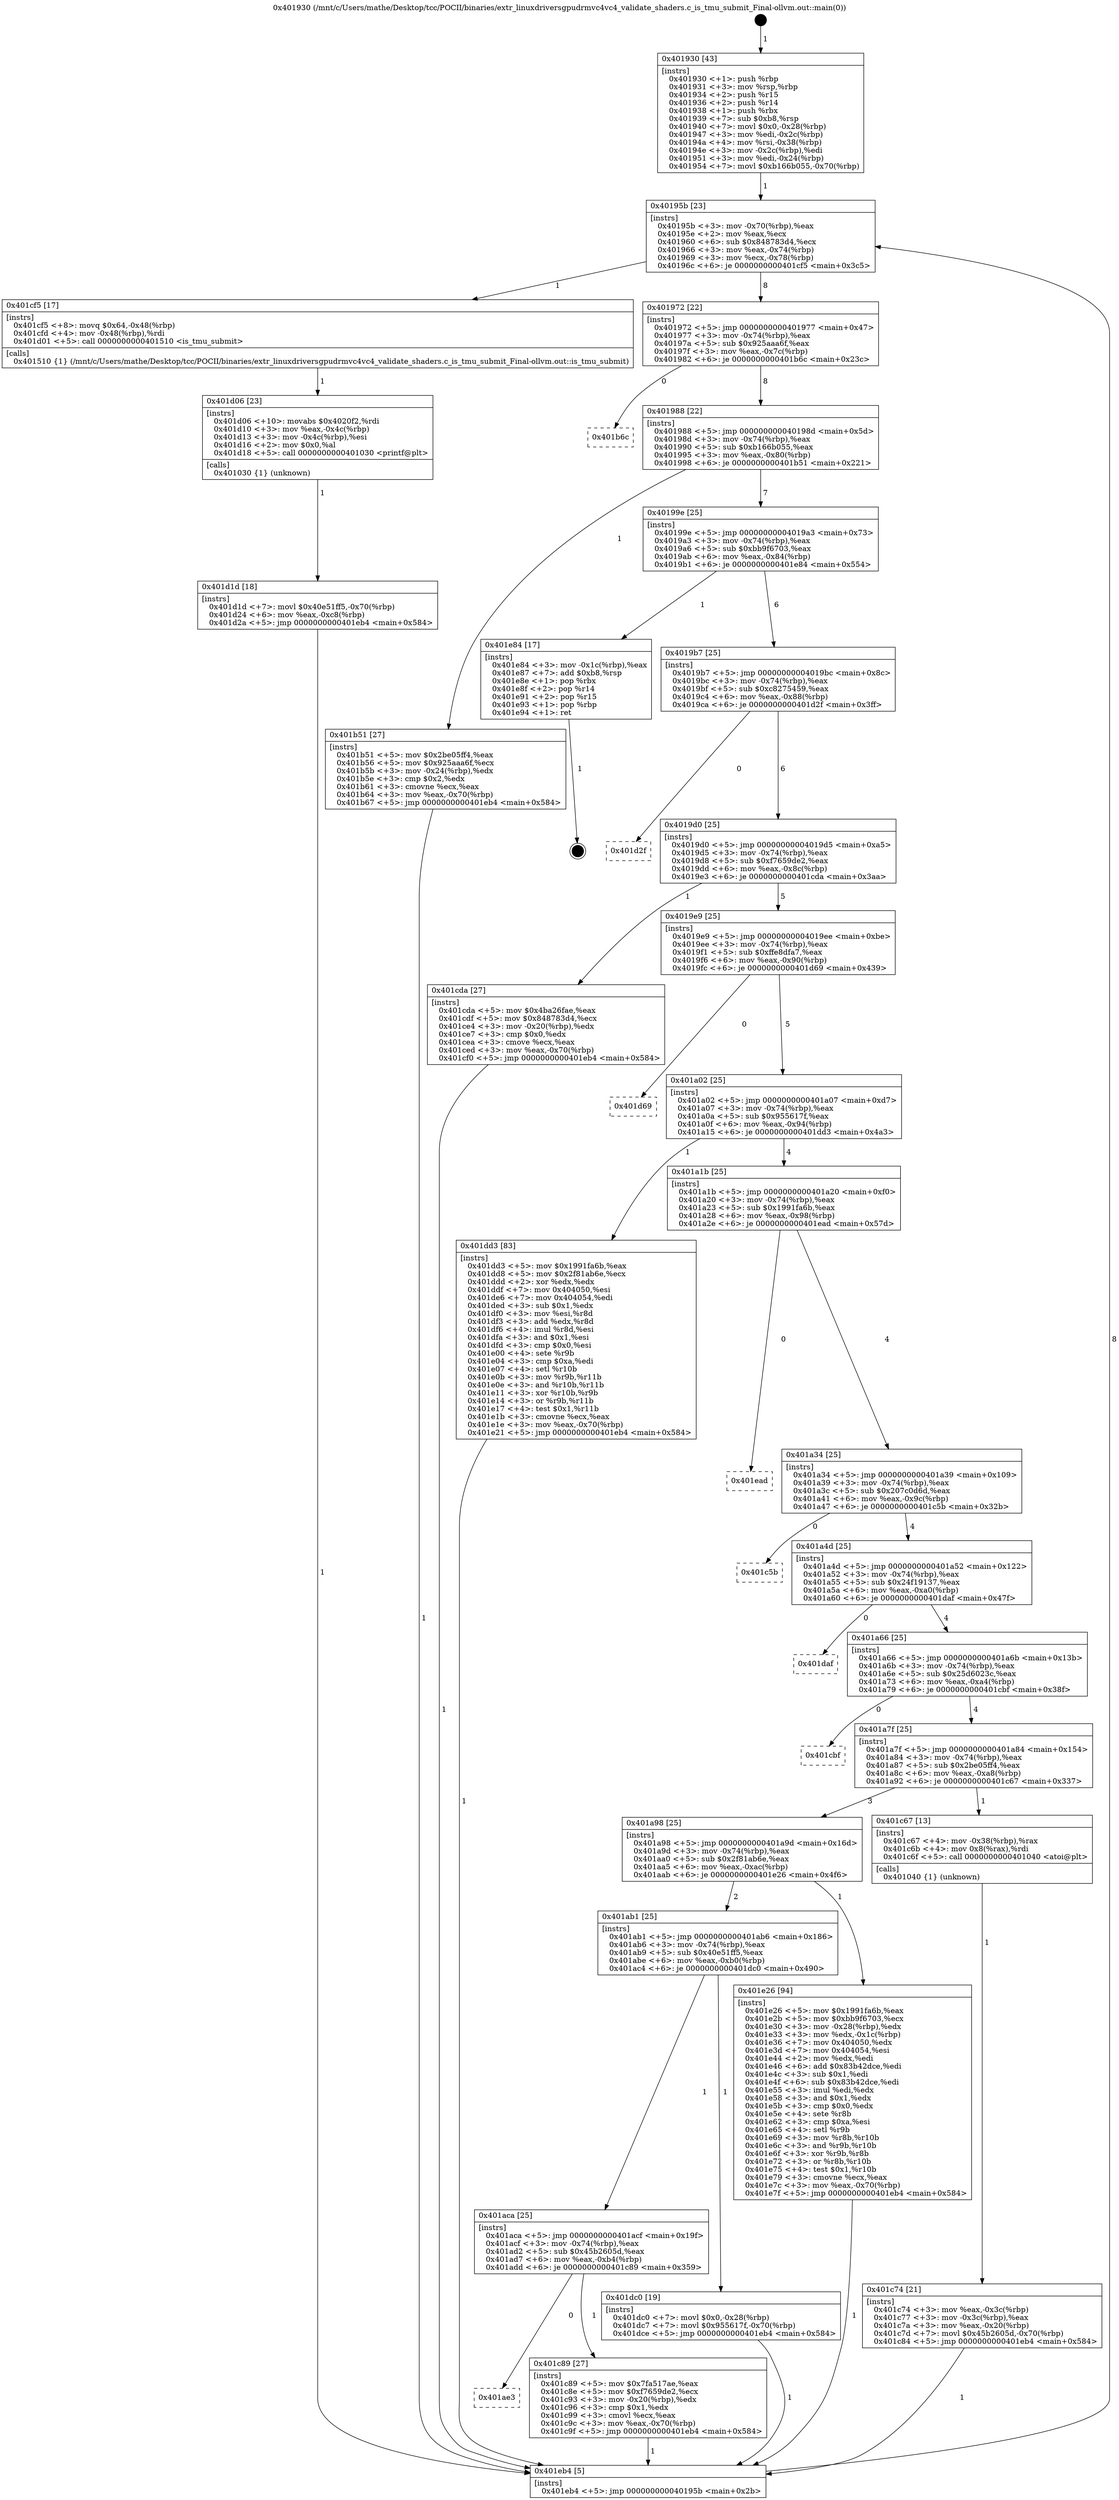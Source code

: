 digraph "0x401930" {
  label = "0x401930 (/mnt/c/Users/mathe/Desktop/tcc/POCII/binaries/extr_linuxdriversgpudrmvc4vc4_validate_shaders.c_is_tmu_submit_Final-ollvm.out::main(0))"
  labelloc = "t"
  node[shape=record]

  Entry [label="",width=0.3,height=0.3,shape=circle,fillcolor=black,style=filled]
  "0x40195b" [label="{
     0x40195b [23]\l
     | [instrs]\l
     &nbsp;&nbsp;0x40195b \<+3\>: mov -0x70(%rbp),%eax\l
     &nbsp;&nbsp;0x40195e \<+2\>: mov %eax,%ecx\l
     &nbsp;&nbsp;0x401960 \<+6\>: sub $0x848783d4,%ecx\l
     &nbsp;&nbsp;0x401966 \<+3\>: mov %eax,-0x74(%rbp)\l
     &nbsp;&nbsp;0x401969 \<+3\>: mov %ecx,-0x78(%rbp)\l
     &nbsp;&nbsp;0x40196c \<+6\>: je 0000000000401cf5 \<main+0x3c5\>\l
  }"]
  "0x401cf5" [label="{
     0x401cf5 [17]\l
     | [instrs]\l
     &nbsp;&nbsp;0x401cf5 \<+8\>: movq $0x64,-0x48(%rbp)\l
     &nbsp;&nbsp;0x401cfd \<+4\>: mov -0x48(%rbp),%rdi\l
     &nbsp;&nbsp;0x401d01 \<+5\>: call 0000000000401510 \<is_tmu_submit\>\l
     | [calls]\l
     &nbsp;&nbsp;0x401510 \{1\} (/mnt/c/Users/mathe/Desktop/tcc/POCII/binaries/extr_linuxdriversgpudrmvc4vc4_validate_shaders.c_is_tmu_submit_Final-ollvm.out::is_tmu_submit)\l
  }"]
  "0x401972" [label="{
     0x401972 [22]\l
     | [instrs]\l
     &nbsp;&nbsp;0x401972 \<+5\>: jmp 0000000000401977 \<main+0x47\>\l
     &nbsp;&nbsp;0x401977 \<+3\>: mov -0x74(%rbp),%eax\l
     &nbsp;&nbsp;0x40197a \<+5\>: sub $0x925aaa6f,%eax\l
     &nbsp;&nbsp;0x40197f \<+3\>: mov %eax,-0x7c(%rbp)\l
     &nbsp;&nbsp;0x401982 \<+6\>: je 0000000000401b6c \<main+0x23c\>\l
  }"]
  Exit [label="",width=0.3,height=0.3,shape=circle,fillcolor=black,style=filled,peripheries=2]
  "0x401b6c" [label="{
     0x401b6c\l
  }", style=dashed]
  "0x401988" [label="{
     0x401988 [22]\l
     | [instrs]\l
     &nbsp;&nbsp;0x401988 \<+5\>: jmp 000000000040198d \<main+0x5d\>\l
     &nbsp;&nbsp;0x40198d \<+3\>: mov -0x74(%rbp),%eax\l
     &nbsp;&nbsp;0x401990 \<+5\>: sub $0xb166b055,%eax\l
     &nbsp;&nbsp;0x401995 \<+3\>: mov %eax,-0x80(%rbp)\l
     &nbsp;&nbsp;0x401998 \<+6\>: je 0000000000401b51 \<main+0x221\>\l
  }"]
  "0x401d1d" [label="{
     0x401d1d [18]\l
     | [instrs]\l
     &nbsp;&nbsp;0x401d1d \<+7\>: movl $0x40e51ff5,-0x70(%rbp)\l
     &nbsp;&nbsp;0x401d24 \<+6\>: mov %eax,-0xc8(%rbp)\l
     &nbsp;&nbsp;0x401d2a \<+5\>: jmp 0000000000401eb4 \<main+0x584\>\l
  }"]
  "0x401b51" [label="{
     0x401b51 [27]\l
     | [instrs]\l
     &nbsp;&nbsp;0x401b51 \<+5\>: mov $0x2be05ff4,%eax\l
     &nbsp;&nbsp;0x401b56 \<+5\>: mov $0x925aaa6f,%ecx\l
     &nbsp;&nbsp;0x401b5b \<+3\>: mov -0x24(%rbp),%edx\l
     &nbsp;&nbsp;0x401b5e \<+3\>: cmp $0x2,%edx\l
     &nbsp;&nbsp;0x401b61 \<+3\>: cmovne %ecx,%eax\l
     &nbsp;&nbsp;0x401b64 \<+3\>: mov %eax,-0x70(%rbp)\l
     &nbsp;&nbsp;0x401b67 \<+5\>: jmp 0000000000401eb4 \<main+0x584\>\l
  }"]
  "0x40199e" [label="{
     0x40199e [25]\l
     | [instrs]\l
     &nbsp;&nbsp;0x40199e \<+5\>: jmp 00000000004019a3 \<main+0x73\>\l
     &nbsp;&nbsp;0x4019a3 \<+3\>: mov -0x74(%rbp),%eax\l
     &nbsp;&nbsp;0x4019a6 \<+5\>: sub $0xbb9f6703,%eax\l
     &nbsp;&nbsp;0x4019ab \<+6\>: mov %eax,-0x84(%rbp)\l
     &nbsp;&nbsp;0x4019b1 \<+6\>: je 0000000000401e84 \<main+0x554\>\l
  }"]
  "0x401eb4" [label="{
     0x401eb4 [5]\l
     | [instrs]\l
     &nbsp;&nbsp;0x401eb4 \<+5\>: jmp 000000000040195b \<main+0x2b\>\l
  }"]
  "0x401930" [label="{
     0x401930 [43]\l
     | [instrs]\l
     &nbsp;&nbsp;0x401930 \<+1\>: push %rbp\l
     &nbsp;&nbsp;0x401931 \<+3\>: mov %rsp,%rbp\l
     &nbsp;&nbsp;0x401934 \<+2\>: push %r15\l
     &nbsp;&nbsp;0x401936 \<+2\>: push %r14\l
     &nbsp;&nbsp;0x401938 \<+1\>: push %rbx\l
     &nbsp;&nbsp;0x401939 \<+7\>: sub $0xb8,%rsp\l
     &nbsp;&nbsp;0x401940 \<+7\>: movl $0x0,-0x28(%rbp)\l
     &nbsp;&nbsp;0x401947 \<+3\>: mov %edi,-0x2c(%rbp)\l
     &nbsp;&nbsp;0x40194a \<+4\>: mov %rsi,-0x38(%rbp)\l
     &nbsp;&nbsp;0x40194e \<+3\>: mov -0x2c(%rbp),%edi\l
     &nbsp;&nbsp;0x401951 \<+3\>: mov %edi,-0x24(%rbp)\l
     &nbsp;&nbsp;0x401954 \<+7\>: movl $0xb166b055,-0x70(%rbp)\l
  }"]
  "0x401d06" [label="{
     0x401d06 [23]\l
     | [instrs]\l
     &nbsp;&nbsp;0x401d06 \<+10\>: movabs $0x4020f2,%rdi\l
     &nbsp;&nbsp;0x401d10 \<+3\>: mov %eax,-0x4c(%rbp)\l
     &nbsp;&nbsp;0x401d13 \<+3\>: mov -0x4c(%rbp),%esi\l
     &nbsp;&nbsp;0x401d16 \<+2\>: mov $0x0,%al\l
     &nbsp;&nbsp;0x401d18 \<+5\>: call 0000000000401030 \<printf@plt\>\l
     | [calls]\l
     &nbsp;&nbsp;0x401030 \{1\} (unknown)\l
  }"]
  "0x401e84" [label="{
     0x401e84 [17]\l
     | [instrs]\l
     &nbsp;&nbsp;0x401e84 \<+3\>: mov -0x1c(%rbp),%eax\l
     &nbsp;&nbsp;0x401e87 \<+7\>: add $0xb8,%rsp\l
     &nbsp;&nbsp;0x401e8e \<+1\>: pop %rbx\l
     &nbsp;&nbsp;0x401e8f \<+2\>: pop %r14\l
     &nbsp;&nbsp;0x401e91 \<+2\>: pop %r15\l
     &nbsp;&nbsp;0x401e93 \<+1\>: pop %rbp\l
     &nbsp;&nbsp;0x401e94 \<+1\>: ret\l
  }"]
  "0x4019b7" [label="{
     0x4019b7 [25]\l
     | [instrs]\l
     &nbsp;&nbsp;0x4019b7 \<+5\>: jmp 00000000004019bc \<main+0x8c\>\l
     &nbsp;&nbsp;0x4019bc \<+3\>: mov -0x74(%rbp),%eax\l
     &nbsp;&nbsp;0x4019bf \<+5\>: sub $0xc8275459,%eax\l
     &nbsp;&nbsp;0x4019c4 \<+6\>: mov %eax,-0x88(%rbp)\l
     &nbsp;&nbsp;0x4019ca \<+6\>: je 0000000000401d2f \<main+0x3ff\>\l
  }"]
  "0x401ae3" [label="{
     0x401ae3\l
  }", style=dashed]
  "0x401d2f" [label="{
     0x401d2f\l
  }", style=dashed]
  "0x4019d0" [label="{
     0x4019d0 [25]\l
     | [instrs]\l
     &nbsp;&nbsp;0x4019d0 \<+5\>: jmp 00000000004019d5 \<main+0xa5\>\l
     &nbsp;&nbsp;0x4019d5 \<+3\>: mov -0x74(%rbp),%eax\l
     &nbsp;&nbsp;0x4019d8 \<+5\>: sub $0xf7659de2,%eax\l
     &nbsp;&nbsp;0x4019dd \<+6\>: mov %eax,-0x8c(%rbp)\l
     &nbsp;&nbsp;0x4019e3 \<+6\>: je 0000000000401cda \<main+0x3aa\>\l
  }"]
  "0x401c89" [label="{
     0x401c89 [27]\l
     | [instrs]\l
     &nbsp;&nbsp;0x401c89 \<+5\>: mov $0x7fa517ae,%eax\l
     &nbsp;&nbsp;0x401c8e \<+5\>: mov $0xf7659de2,%ecx\l
     &nbsp;&nbsp;0x401c93 \<+3\>: mov -0x20(%rbp),%edx\l
     &nbsp;&nbsp;0x401c96 \<+3\>: cmp $0x1,%edx\l
     &nbsp;&nbsp;0x401c99 \<+3\>: cmovl %ecx,%eax\l
     &nbsp;&nbsp;0x401c9c \<+3\>: mov %eax,-0x70(%rbp)\l
     &nbsp;&nbsp;0x401c9f \<+5\>: jmp 0000000000401eb4 \<main+0x584\>\l
  }"]
  "0x401cda" [label="{
     0x401cda [27]\l
     | [instrs]\l
     &nbsp;&nbsp;0x401cda \<+5\>: mov $0x4ba26fae,%eax\l
     &nbsp;&nbsp;0x401cdf \<+5\>: mov $0x848783d4,%ecx\l
     &nbsp;&nbsp;0x401ce4 \<+3\>: mov -0x20(%rbp),%edx\l
     &nbsp;&nbsp;0x401ce7 \<+3\>: cmp $0x0,%edx\l
     &nbsp;&nbsp;0x401cea \<+3\>: cmove %ecx,%eax\l
     &nbsp;&nbsp;0x401ced \<+3\>: mov %eax,-0x70(%rbp)\l
     &nbsp;&nbsp;0x401cf0 \<+5\>: jmp 0000000000401eb4 \<main+0x584\>\l
  }"]
  "0x4019e9" [label="{
     0x4019e9 [25]\l
     | [instrs]\l
     &nbsp;&nbsp;0x4019e9 \<+5\>: jmp 00000000004019ee \<main+0xbe\>\l
     &nbsp;&nbsp;0x4019ee \<+3\>: mov -0x74(%rbp),%eax\l
     &nbsp;&nbsp;0x4019f1 \<+5\>: sub $0xffe8dfa7,%eax\l
     &nbsp;&nbsp;0x4019f6 \<+6\>: mov %eax,-0x90(%rbp)\l
     &nbsp;&nbsp;0x4019fc \<+6\>: je 0000000000401d69 \<main+0x439\>\l
  }"]
  "0x401aca" [label="{
     0x401aca [25]\l
     | [instrs]\l
     &nbsp;&nbsp;0x401aca \<+5\>: jmp 0000000000401acf \<main+0x19f\>\l
     &nbsp;&nbsp;0x401acf \<+3\>: mov -0x74(%rbp),%eax\l
     &nbsp;&nbsp;0x401ad2 \<+5\>: sub $0x45b2605d,%eax\l
     &nbsp;&nbsp;0x401ad7 \<+6\>: mov %eax,-0xb4(%rbp)\l
     &nbsp;&nbsp;0x401add \<+6\>: je 0000000000401c89 \<main+0x359\>\l
  }"]
  "0x401d69" [label="{
     0x401d69\l
  }", style=dashed]
  "0x401a02" [label="{
     0x401a02 [25]\l
     | [instrs]\l
     &nbsp;&nbsp;0x401a02 \<+5\>: jmp 0000000000401a07 \<main+0xd7\>\l
     &nbsp;&nbsp;0x401a07 \<+3\>: mov -0x74(%rbp),%eax\l
     &nbsp;&nbsp;0x401a0a \<+5\>: sub $0x955617f,%eax\l
     &nbsp;&nbsp;0x401a0f \<+6\>: mov %eax,-0x94(%rbp)\l
     &nbsp;&nbsp;0x401a15 \<+6\>: je 0000000000401dd3 \<main+0x4a3\>\l
  }"]
  "0x401dc0" [label="{
     0x401dc0 [19]\l
     | [instrs]\l
     &nbsp;&nbsp;0x401dc0 \<+7\>: movl $0x0,-0x28(%rbp)\l
     &nbsp;&nbsp;0x401dc7 \<+7\>: movl $0x955617f,-0x70(%rbp)\l
     &nbsp;&nbsp;0x401dce \<+5\>: jmp 0000000000401eb4 \<main+0x584\>\l
  }"]
  "0x401dd3" [label="{
     0x401dd3 [83]\l
     | [instrs]\l
     &nbsp;&nbsp;0x401dd3 \<+5\>: mov $0x1991fa6b,%eax\l
     &nbsp;&nbsp;0x401dd8 \<+5\>: mov $0x2f81ab6e,%ecx\l
     &nbsp;&nbsp;0x401ddd \<+2\>: xor %edx,%edx\l
     &nbsp;&nbsp;0x401ddf \<+7\>: mov 0x404050,%esi\l
     &nbsp;&nbsp;0x401de6 \<+7\>: mov 0x404054,%edi\l
     &nbsp;&nbsp;0x401ded \<+3\>: sub $0x1,%edx\l
     &nbsp;&nbsp;0x401df0 \<+3\>: mov %esi,%r8d\l
     &nbsp;&nbsp;0x401df3 \<+3\>: add %edx,%r8d\l
     &nbsp;&nbsp;0x401df6 \<+4\>: imul %r8d,%esi\l
     &nbsp;&nbsp;0x401dfa \<+3\>: and $0x1,%esi\l
     &nbsp;&nbsp;0x401dfd \<+3\>: cmp $0x0,%esi\l
     &nbsp;&nbsp;0x401e00 \<+4\>: sete %r9b\l
     &nbsp;&nbsp;0x401e04 \<+3\>: cmp $0xa,%edi\l
     &nbsp;&nbsp;0x401e07 \<+4\>: setl %r10b\l
     &nbsp;&nbsp;0x401e0b \<+3\>: mov %r9b,%r11b\l
     &nbsp;&nbsp;0x401e0e \<+3\>: and %r10b,%r11b\l
     &nbsp;&nbsp;0x401e11 \<+3\>: xor %r10b,%r9b\l
     &nbsp;&nbsp;0x401e14 \<+3\>: or %r9b,%r11b\l
     &nbsp;&nbsp;0x401e17 \<+4\>: test $0x1,%r11b\l
     &nbsp;&nbsp;0x401e1b \<+3\>: cmovne %ecx,%eax\l
     &nbsp;&nbsp;0x401e1e \<+3\>: mov %eax,-0x70(%rbp)\l
     &nbsp;&nbsp;0x401e21 \<+5\>: jmp 0000000000401eb4 \<main+0x584\>\l
  }"]
  "0x401a1b" [label="{
     0x401a1b [25]\l
     | [instrs]\l
     &nbsp;&nbsp;0x401a1b \<+5\>: jmp 0000000000401a20 \<main+0xf0\>\l
     &nbsp;&nbsp;0x401a20 \<+3\>: mov -0x74(%rbp),%eax\l
     &nbsp;&nbsp;0x401a23 \<+5\>: sub $0x1991fa6b,%eax\l
     &nbsp;&nbsp;0x401a28 \<+6\>: mov %eax,-0x98(%rbp)\l
     &nbsp;&nbsp;0x401a2e \<+6\>: je 0000000000401ead \<main+0x57d\>\l
  }"]
  "0x401ab1" [label="{
     0x401ab1 [25]\l
     | [instrs]\l
     &nbsp;&nbsp;0x401ab1 \<+5\>: jmp 0000000000401ab6 \<main+0x186\>\l
     &nbsp;&nbsp;0x401ab6 \<+3\>: mov -0x74(%rbp),%eax\l
     &nbsp;&nbsp;0x401ab9 \<+5\>: sub $0x40e51ff5,%eax\l
     &nbsp;&nbsp;0x401abe \<+6\>: mov %eax,-0xb0(%rbp)\l
     &nbsp;&nbsp;0x401ac4 \<+6\>: je 0000000000401dc0 \<main+0x490\>\l
  }"]
  "0x401ead" [label="{
     0x401ead\l
  }", style=dashed]
  "0x401a34" [label="{
     0x401a34 [25]\l
     | [instrs]\l
     &nbsp;&nbsp;0x401a34 \<+5\>: jmp 0000000000401a39 \<main+0x109\>\l
     &nbsp;&nbsp;0x401a39 \<+3\>: mov -0x74(%rbp),%eax\l
     &nbsp;&nbsp;0x401a3c \<+5\>: sub $0x207c0d6d,%eax\l
     &nbsp;&nbsp;0x401a41 \<+6\>: mov %eax,-0x9c(%rbp)\l
     &nbsp;&nbsp;0x401a47 \<+6\>: je 0000000000401c5b \<main+0x32b\>\l
  }"]
  "0x401e26" [label="{
     0x401e26 [94]\l
     | [instrs]\l
     &nbsp;&nbsp;0x401e26 \<+5\>: mov $0x1991fa6b,%eax\l
     &nbsp;&nbsp;0x401e2b \<+5\>: mov $0xbb9f6703,%ecx\l
     &nbsp;&nbsp;0x401e30 \<+3\>: mov -0x28(%rbp),%edx\l
     &nbsp;&nbsp;0x401e33 \<+3\>: mov %edx,-0x1c(%rbp)\l
     &nbsp;&nbsp;0x401e36 \<+7\>: mov 0x404050,%edx\l
     &nbsp;&nbsp;0x401e3d \<+7\>: mov 0x404054,%esi\l
     &nbsp;&nbsp;0x401e44 \<+2\>: mov %edx,%edi\l
     &nbsp;&nbsp;0x401e46 \<+6\>: add $0x83b42dce,%edi\l
     &nbsp;&nbsp;0x401e4c \<+3\>: sub $0x1,%edi\l
     &nbsp;&nbsp;0x401e4f \<+6\>: sub $0x83b42dce,%edi\l
     &nbsp;&nbsp;0x401e55 \<+3\>: imul %edi,%edx\l
     &nbsp;&nbsp;0x401e58 \<+3\>: and $0x1,%edx\l
     &nbsp;&nbsp;0x401e5b \<+3\>: cmp $0x0,%edx\l
     &nbsp;&nbsp;0x401e5e \<+4\>: sete %r8b\l
     &nbsp;&nbsp;0x401e62 \<+3\>: cmp $0xa,%esi\l
     &nbsp;&nbsp;0x401e65 \<+4\>: setl %r9b\l
     &nbsp;&nbsp;0x401e69 \<+3\>: mov %r8b,%r10b\l
     &nbsp;&nbsp;0x401e6c \<+3\>: and %r9b,%r10b\l
     &nbsp;&nbsp;0x401e6f \<+3\>: xor %r9b,%r8b\l
     &nbsp;&nbsp;0x401e72 \<+3\>: or %r8b,%r10b\l
     &nbsp;&nbsp;0x401e75 \<+4\>: test $0x1,%r10b\l
     &nbsp;&nbsp;0x401e79 \<+3\>: cmovne %ecx,%eax\l
     &nbsp;&nbsp;0x401e7c \<+3\>: mov %eax,-0x70(%rbp)\l
     &nbsp;&nbsp;0x401e7f \<+5\>: jmp 0000000000401eb4 \<main+0x584\>\l
  }"]
  "0x401c5b" [label="{
     0x401c5b\l
  }", style=dashed]
  "0x401a4d" [label="{
     0x401a4d [25]\l
     | [instrs]\l
     &nbsp;&nbsp;0x401a4d \<+5\>: jmp 0000000000401a52 \<main+0x122\>\l
     &nbsp;&nbsp;0x401a52 \<+3\>: mov -0x74(%rbp),%eax\l
     &nbsp;&nbsp;0x401a55 \<+5\>: sub $0x24f19137,%eax\l
     &nbsp;&nbsp;0x401a5a \<+6\>: mov %eax,-0xa0(%rbp)\l
     &nbsp;&nbsp;0x401a60 \<+6\>: je 0000000000401daf \<main+0x47f\>\l
  }"]
  "0x401c74" [label="{
     0x401c74 [21]\l
     | [instrs]\l
     &nbsp;&nbsp;0x401c74 \<+3\>: mov %eax,-0x3c(%rbp)\l
     &nbsp;&nbsp;0x401c77 \<+3\>: mov -0x3c(%rbp),%eax\l
     &nbsp;&nbsp;0x401c7a \<+3\>: mov %eax,-0x20(%rbp)\l
     &nbsp;&nbsp;0x401c7d \<+7\>: movl $0x45b2605d,-0x70(%rbp)\l
     &nbsp;&nbsp;0x401c84 \<+5\>: jmp 0000000000401eb4 \<main+0x584\>\l
  }"]
  "0x401daf" [label="{
     0x401daf\l
  }", style=dashed]
  "0x401a66" [label="{
     0x401a66 [25]\l
     | [instrs]\l
     &nbsp;&nbsp;0x401a66 \<+5\>: jmp 0000000000401a6b \<main+0x13b\>\l
     &nbsp;&nbsp;0x401a6b \<+3\>: mov -0x74(%rbp),%eax\l
     &nbsp;&nbsp;0x401a6e \<+5\>: sub $0x25d6023c,%eax\l
     &nbsp;&nbsp;0x401a73 \<+6\>: mov %eax,-0xa4(%rbp)\l
     &nbsp;&nbsp;0x401a79 \<+6\>: je 0000000000401cbf \<main+0x38f\>\l
  }"]
  "0x401a98" [label="{
     0x401a98 [25]\l
     | [instrs]\l
     &nbsp;&nbsp;0x401a98 \<+5\>: jmp 0000000000401a9d \<main+0x16d\>\l
     &nbsp;&nbsp;0x401a9d \<+3\>: mov -0x74(%rbp),%eax\l
     &nbsp;&nbsp;0x401aa0 \<+5\>: sub $0x2f81ab6e,%eax\l
     &nbsp;&nbsp;0x401aa5 \<+6\>: mov %eax,-0xac(%rbp)\l
     &nbsp;&nbsp;0x401aab \<+6\>: je 0000000000401e26 \<main+0x4f6\>\l
  }"]
  "0x401cbf" [label="{
     0x401cbf\l
  }", style=dashed]
  "0x401a7f" [label="{
     0x401a7f [25]\l
     | [instrs]\l
     &nbsp;&nbsp;0x401a7f \<+5\>: jmp 0000000000401a84 \<main+0x154\>\l
     &nbsp;&nbsp;0x401a84 \<+3\>: mov -0x74(%rbp),%eax\l
     &nbsp;&nbsp;0x401a87 \<+5\>: sub $0x2be05ff4,%eax\l
     &nbsp;&nbsp;0x401a8c \<+6\>: mov %eax,-0xa8(%rbp)\l
     &nbsp;&nbsp;0x401a92 \<+6\>: je 0000000000401c67 \<main+0x337\>\l
  }"]
  "0x401c67" [label="{
     0x401c67 [13]\l
     | [instrs]\l
     &nbsp;&nbsp;0x401c67 \<+4\>: mov -0x38(%rbp),%rax\l
     &nbsp;&nbsp;0x401c6b \<+4\>: mov 0x8(%rax),%rdi\l
     &nbsp;&nbsp;0x401c6f \<+5\>: call 0000000000401040 \<atoi@plt\>\l
     | [calls]\l
     &nbsp;&nbsp;0x401040 \{1\} (unknown)\l
  }"]
  Entry -> "0x401930" [label=" 1"]
  "0x40195b" -> "0x401cf5" [label=" 1"]
  "0x40195b" -> "0x401972" [label=" 8"]
  "0x401e84" -> Exit [label=" 1"]
  "0x401972" -> "0x401b6c" [label=" 0"]
  "0x401972" -> "0x401988" [label=" 8"]
  "0x401e26" -> "0x401eb4" [label=" 1"]
  "0x401988" -> "0x401b51" [label=" 1"]
  "0x401988" -> "0x40199e" [label=" 7"]
  "0x401b51" -> "0x401eb4" [label=" 1"]
  "0x401930" -> "0x40195b" [label=" 1"]
  "0x401eb4" -> "0x40195b" [label=" 8"]
  "0x401dd3" -> "0x401eb4" [label=" 1"]
  "0x40199e" -> "0x401e84" [label=" 1"]
  "0x40199e" -> "0x4019b7" [label=" 6"]
  "0x401dc0" -> "0x401eb4" [label=" 1"]
  "0x4019b7" -> "0x401d2f" [label=" 0"]
  "0x4019b7" -> "0x4019d0" [label=" 6"]
  "0x401d1d" -> "0x401eb4" [label=" 1"]
  "0x4019d0" -> "0x401cda" [label=" 1"]
  "0x4019d0" -> "0x4019e9" [label=" 5"]
  "0x401d06" -> "0x401d1d" [label=" 1"]
  "0x4019e9" -> "0x401d69" [label=" 0"]
  "0x4019e9" -> "0x401a02" [label=" 5"]
  "0x401cda" -> "0x401eb4" [label=" 1"]
  "0x401a02" -> "0x401dd3" [label=" 1"]
  "0x401a02" -> "0x401a1b" [label=" 4"]
  "0x401c89" -> "0x401eb4" [label=" 1"]
  "0x401a1b" -> "0x401ead" [label=" 0"]
  "0x401a1b" -> "0x401a34" [label=" 4"]
  "0x401aca" -> "0x401c89" [label=" 1"]
  "0x401a34" -> "0x401c5b" [label=" 0"]
  "0x401a34" -> "0x401a4d" [label=" 4"]
  "0x401cf5" -> "0x401d06" [label=" 1"]
  "0x401a4d" -> "0x401daf" [label=" 0"]
  "0x401a4d" -> "0x401a66" [label=" 4"]
  "0x401ab1" -> "0x401dc0" [label=" 1"]
  "0x401a66" -> "0x401cbf" [label=" 0"]
  "0x401a66" -> "0x401a7f" [label=" 4"]
  "0x401aca" -> "0x401ae3" [label=" 0"]
  "0x401a7f" -> "0x401c67" [label=" 1"]
  "0x401a7f" -> "0x401a98" [label=" 3"]
  "0x401c67" -> "0x401c74" [label=" 1"]
  "0x401c74" -> "0x401eb4" [label=" 1"]
  "0x401ab1" -> "0x401aca" [label=" 1"]
  "0x401a98" -> "0x401e26" [label=" 1"]
  "0x401a98" -> "0x401ab1" [label=" 2"]
}

